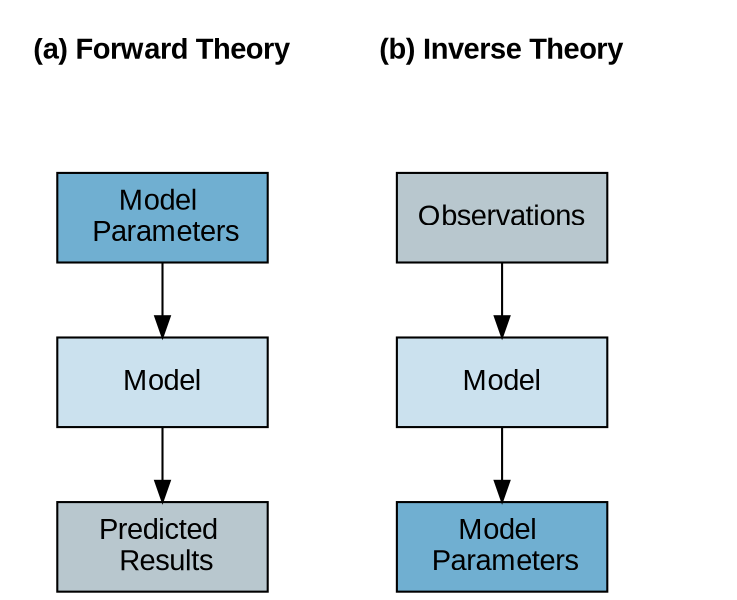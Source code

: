 digraph G {
  graph[font = fontcm]
  node [fontname = "Arial", shape=box, style = filled, fillcolor = WhiteSmoke, width = 1.4, height = 0.6 fontcolor = black];
  rankdir=TB
  
  Parameters[label = "Model \n Parameters", fillcolor = "#70AFD1"]
  Model[label = "Model", fillcolor = "#CBE1EE"]
  Results[label = "Predicted \n Results", fillcolor = "#B8C7CE"]
  
  Parameters -> Model -> Results
  
    
  Observed[label = "Observations", fillcolor = "#B8C7CE"]
  Model2[label = "Model", fillcolor = "#CBE1EE"]
  Parameters2 [label = "Model \n Parameters", fillcolor = "#70AFD1"]
  
  Observed -> Model2 -> Parameters2 [dir=backward]
  
  node [shape=plaintext, style = filled, fillcolor = none, width = 0.1 text = black, ];
  Forward[label=< <B>(a) Forward Theory</B> >]
  Inverse[label=< <B>(b) Inverse Theory</B> >]
  Blank[label=" "]
  
  Forward -> Parameters [style=invis]
  Inverse -> Observed [style=invis]
}